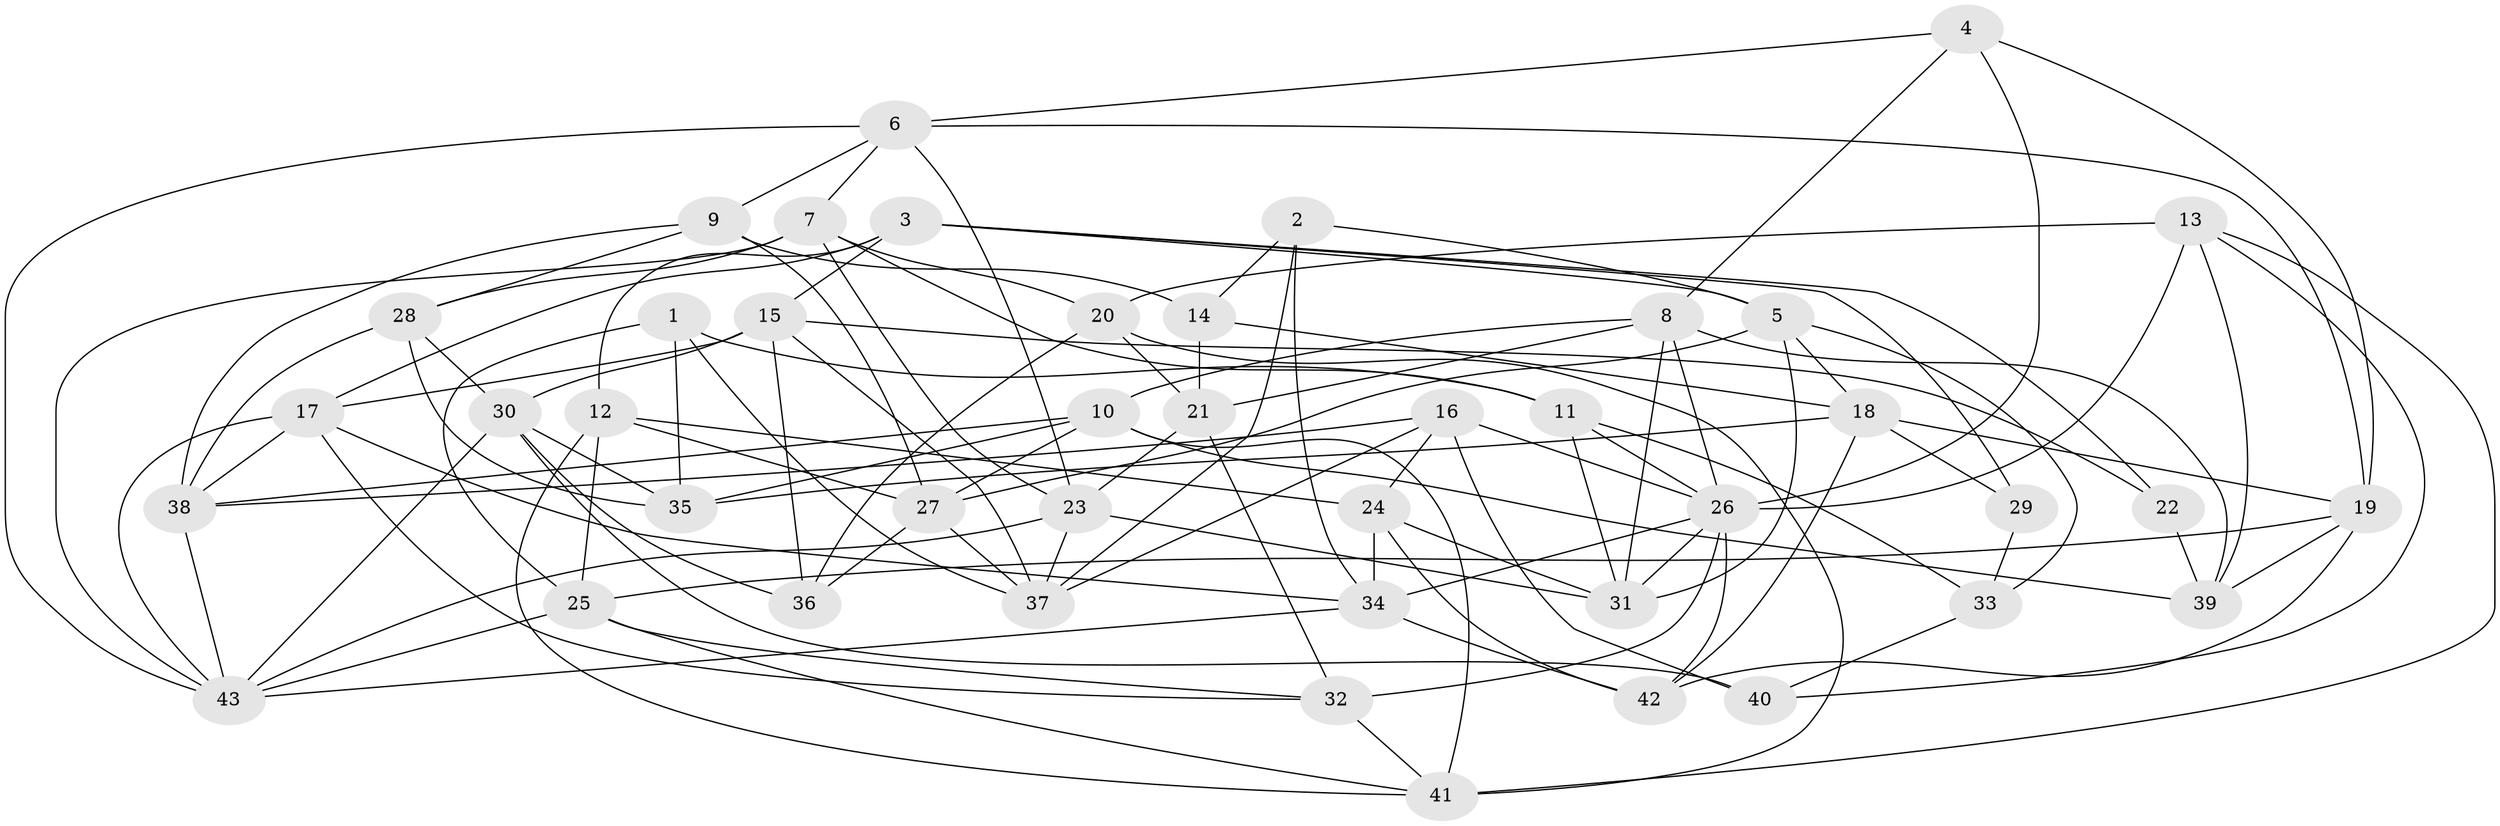 // original degree distribution, {4: 1.0}
// Generated by graph-tools (version 1.1) at 2025/03/03/09/25 03:03:06]
// undirected, 43 vertices, 115 edges
graph export_dot {
graph [start="1"]
  node [color=gray90,style=filled];
  1;
  2;
  3;
  4;
  5;
  6;
  7;
  8;
  9;
  10;
  11;
  12;
  13;
  14;
  15;
  16;
  17;
  18;
  19;
  20;
  21;
  22;
  23;
  24;
  25;
  26;
  27;
  28;
  29;
  30;
  31;
  32;
  33;
  34;
  35;
  36;
  37;
  38;
  39;
  40;
  41;
  42;
  43;
  1 -- 11 [weight=1.0];
  1 -- 25 [weight=1.0];
  1 -- 35 [weight=1.0];
  1 -- 37 [weight=1.0];
  2 -- 5 [weight=1.0];
  2 -- 14 [weight=1.0];
  2 -- 34 [weight=1.0];
  2 -- 37 [weight=1.0];
  3 -- 5 [weight=1.0];
  3 -- 12 [weight=1.0];
  3 -- 15 [weight=1.0];
  3 -- 17 [weight=1.0];
  3 -- 22 [weight=1.0];
  3 -- 29 [weight=1.0];
  4 -- 6 [weight=1.0];
  4 -- 8 [weight=1.0];
  4 -- 19 [weight=1.0];
  4 -- 26 [weight=1.0];
  5 -- 18 [weight=1.0];
  5 -- 27 [weight=1.0];
  5 -- 31 [weight=1.0];
  5 -- 33 [weight=1.0];
  6 -- 7 [weight=1.0];
  6 -- 9 [weight=1.0];
  6 -- 19 [weight=1.0];
  6 -- 23 [weight=1.0];
  6 -- 43 [weight=1.0];
  7 -- 11 [weight=1.0];
  7 -- 20 [weight=1.0];
  7 -- 23 [weight=1.0];
  7 -- 28 [weight=1.0];
  7 -- 43 [weight=1.0];
  8 -- 10 [weight=1.0];
  8 -- 21 [weight=1.0];
  8 -- 26 [weight=1.0];
  8 -- 31 [weight=1.0];
  8 -- 39 [weight=1.0];
  9 -- 14 [weight=2.0];
  9 -- 27 [weight=1.0];
  9 -- 28 [weight=1.0];
  9 -- 38 [weight=1.0];
  10 -- 27 [weight=1.0];
  10 -- 35 [weight=1.0];
  10 -- 38 [weight=1.0];
  10 -- 39 [weight=1.0];
  10 -- 41 [weight=1.0];
  11 -- 26 [weight=1.0];
  11 -- 31 [weight=1.0];
  11 -- 33 [weight=2.0];
  12 -- 24 [weight=2.0];
  12 -- 25 [weight=1.0];
  12 -- 27 [weight=1.0];
  12 -- 41 [weight=1.0];
  13 -- 20 [weight=1.0];
  13 -- 26 [weight=2.0];
  13 -- 39 [weight=1.0];
  13 -- 40 [weight=1.0];
  13 -- 41 [weight=1.0];
  14 -- 18 [weight=1.0];
  14 -- 21 [weight=2.0];
  15 -- 17 [weight=1.0];
  15 -- 22 [weight=1.0];
  15 -- 30 [weight=1.0];
  15 -- 36 [weight=1.0];
  15 -- 37 [weight=1.0];
  16 -- 24 [weight=2.0];
  16 -- 26 [weight=1.0];
  16 -- 37 [weight=1.0];
  16 -- 38 [weight=1.0];
  16 -- 40 [weight=1.0];
  17 -- 32 [weight=1.0];
  17 -- 34 [weight=1.0];
  17 -- 38 [weight=1.0];
  17 -- 43 [weight=1.0];
  18 -- 19 [weight=1.0];
  18 -- 29 [weight=1.0];
  18 -- 35 [weight=1.0];
  18 -- 42 [weight=1.0];
  19 -- 25 [weight=1.0];
  19 -- 39 [weight=1.0];
  19 -- 42 [weight=1.0];
  20 -- 21 [weight=1.0];
  20 -- 36 [weight=1.0];
  20 -- 41 [weight=2.0];
  21 -- 23 [weight=1.0];
  21 -- 32 [weight=1.0];
  22 -- 39 [weight=2.0];
  23 -- 31 [weight=1.0];
  23 -- 37 [weight=1.0];
  23 -- 43 [weight=1.0];
  24 -- 31 [weight=1.0];
  24 -- 34 [weight=2.0];
  24 -- 42 [weight=1.0];
  25 -- 32 [weight=1.0];
  25 -- 41 [weight=1.0];
  25 -- 43 [weight=1.0];
  26 -- 31 [weight=1.0];
  26 -- 32 [weight=1.0];
  26 -- 34 [weight=1.0];
  26 -- 42 [weight=1.0];
  27 -- 36 [weight=1.0];
  27 -- 37 [weight=1.0];
  28 -- 30 [weight=1.0];
  28 -- 35 [weight=2.0];
  28 -- 38 [weight=1.0];
  29 -- 33 [weight=2.0];
  30 -- 35 [weight=1.0];
  30 -- 36 [weight=1.0];
  30 -- 40 [weight=1.0];
  30 -- 43 [weight=1.0];
  32 -- 41 [weight=2.0];
  33 -- 40 [weight=1.0];
  34 -- 42 [weight=2.0];
  34 -- 43 [weight=1.0];
  38 -- 43 [weight=1.0];
}
